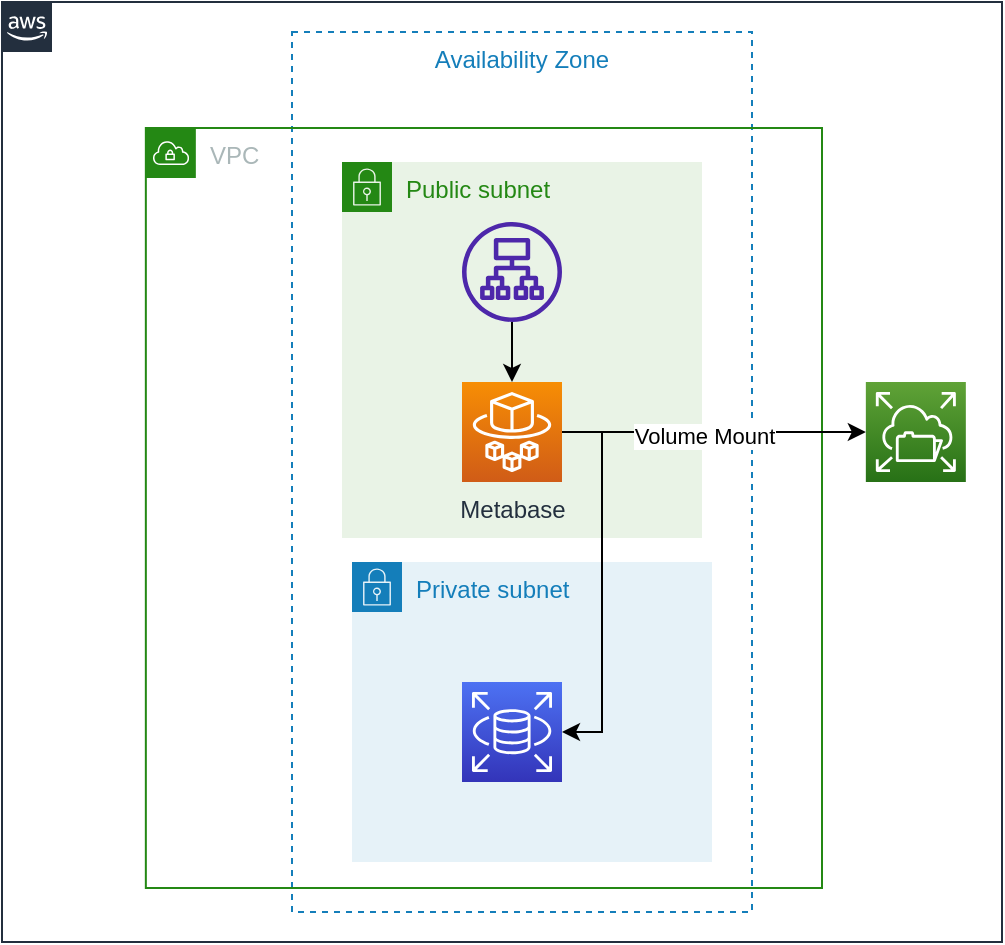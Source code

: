 <mxfile version="21.3.6" type="google">
  <diagram name="ページ1" id="kJfeLwzU3vaUO_G7qNxj">
    <mxGraphModel grid="1" page="1" gridSize="10" guides="1" tooltips="1" connect="1" arrows="1" fold="1" pageScale="1" pageWidth="827" pageHeight="1169" math="0" shadow="0">
      <root>
        <mxCell id="0" />
        <mxCell id="1" parent="0" />
        <mxCell id="no8VEZSoFctjOCj8Hx2h-1" value="" style="points=[[0,0],[0.25,0],[0.5,0],[0.75,0],[1,0],[1,0.25],[1,0.5],[1,0.75],[1,1],[0.75,1],[0.5,1],[0.25,1],[0,1],[0,0.75],[0,0.5],[0,0.25]];outlineConnect=0;gradientColor=none;html=1;whiteSpace=wrap;fontSize=12;fontStyle=0;container=0;pointerEvents=0;collapsible=0;recursiveResize=0;shape=mxgraph.aws4.group;grIcon=mxgraph.aws4.group_aws_cloud_alt;strokeColor=#232F3E;fillColor=none;verticalAlign=top;align=left;spacingLeft=30;fontColor=#232F3E;dashed=0;" vertex="1" parent="1">
          <mxGeometry x="560" y="80" width="500" height="470" as="geometry" />
        </mxCell>
        <mxCell id="no8VEZSoFctjOCj8Hx2h-6" value="Availability Zone" style="fillColor=none;strokeColor=#147EBA;dashed=1;verticalAlign=top;fontStyle=0;fontColor=#147EBA;whiteSpace=wrap;html=1;" vertex="1" parent="1">
          <mxGeometry x="705" y="95" width="230" height="440" as="geometry" />
        </mxCell>
        <mxCell id="no8VEZSoFctjOCj8Hx2h-4" value="Public subnet" style="points=[[0,0],[0.25,0],[0.5,0],[0.75,0],[1,0],[1,0.25],[1,0.5],[1,0.75],[1,1],[0.75,1],[0.5,1],[0.25,1],[0,1],[0,0.75],[0,0.5],[0,0.25]];outlineConnect=0;gradientColor=none;html=1;whiteSpace=wrap;fontSize=12;fontStyle=0;container=1;pointerEvents=0;collapsible=0;recursiveResize=0;shape=mxgraph.aws4.group;grIcon=mxgraph.aws4.group_security_group;grStroke=0;strokeColor=#248814;fillColor=#E9F3E6;verticalAlign=top;align=left;spacingLeft=30;fontColor=#248814;dashed=0;" vertex="1" parent="1">
          <mxGeometry x="730" y="160" width="180" height="188" as="geometry" />
        </mxCell>
        <mxCell id="no8VEZSoFctjOCj8Hx2h-18" value="" style="sketch=0;outlineConnect=0;fontColor=#232F3E;gradientColor=none;fillColor=#4D27AA;strokeColor=none;dashed=0;verticalLabelPosition=bottom;verticalAlign=top;align=center;html=1;fontSize=12;fontStyle=0;aspect=fixed;pointerEvents=1;shape=mxgraph.aws4.application_load_balancer;" vertex="1" parent="no8VEZSoFctjOCj8Hx2h-4">
          <mxGeometry x="60" y="30" width="50" height="50" as="geometry" />
        </mxCell>
        <mxCell id="no8VEZSoFctjOCj8Hx2h-5" value="Private subnet" style="points=[[0,0],[0.25,0],[0.5,0],[0.75,0],[1,0],[1,0.25],[1,0.5],[1,0.75],[1,1],[0.75,1],[0.5,1],[0.25,1],[0,1],[0,0.75],[0,0.5],[0,0.25]];outlineConnect=0;gradientColor=none;html=1;whiteSpace=wrap;fontSize=12;fontStyle=0;container=1;pointerEvents=0;collapsible=0;recursiveResize=0;shape=mxgraph.aws4.group;grIcon=mxgraph.aws4.group_security_group;grStroke=0;strokeColor=#147EBA;fillColor=#E6F2F8;verticalAlign=top;align=left;spacingLeft=30;fontColor=#147EBA;dashed=0;" vertex="1" parent="1">
          <mxGeometry x="735" y="360" width="180" height="150" as="geometry" />
        </mxCell>
        <mxCell id="no8VEZSoFctjOCj8Hx2h-20" value="" style="sketch=0;points=[[0,0,0],[0.25,0,0],[0.5,0,0],[0.75,0,0],[1,0,0],[0,1,0],[0.25,1,0],[0.5,1,0],[0.75,1,0],[1,1,0],[0,0.25,0],[0,0.5,0],[0,0.75,0],[1,0.25,0],[1,0.5,0],[1,0.75,0]];outlineConnect=0;fontColor=#232F3E;gradientColor=#4D72F3;gradientDirection=north;fillColor=#3334B9;strokeColor=#ffffff;dashed=0;verticalLabelPosition=bottom;verticalAlign=top;align=center;html=1;fontSize=12;fontStyle=0;aspect=fixed;shape=mxgraph.aws4.resourceIcon;resIcon=mxgraph.aws4.rds;" vertex="1" parent="no8VEZSoFctjOCj8Hx2h-5">
          <mxGeometry x="55" y="60" width="50" height="50" as="geometry" />
        </mxCell>
        <mxCell id="no8VEZSoFctjOCj8Hx2h-3" value="VPC" style="points=[[0,0],[0.25,0],[0.5,0],[0.75,0],[1,0],[1,0.25],[1,0.5],[1,0.75],[1,1],[0.75,1],[0.5,1],[0.25,1],[0,1],[0,0.75],[0,0.5],[0,0.25]];outlineConnect=0;gradientColor=none;html=1;whiteSpace=wrap;fontSize=12;fontStyle=0;container=1;pointerEvents=0;collapsible=0;recursiveResize=0;shape=mxgraph.aws4.group;grIcon=mxgraph.aws4.group_vpc;strokeColor=#248814;fillColor=none;verticalAlign=top;align=left;spacingLeft=30;fontColor=#AAB7B8;dashed=0;" vertex="1" parent="1">
          <mxGeometry x="631.92" y="143" width="338.08" height="380" as="geometry" />
        </mxCell>
        <mxCell id="no8VEZSoFctjOCj8Hx2h-19" value="Metabase" style="sketch=0;points=[[0,0,0],[0.25,0,0],[0.5,0,0],[0.75,0,0],[1,0,0],[0,1,0],[0.25,1,0],[0.5,1,0],[0.75,1,0],[1,1,0],[0,0.25,0],[0,0.5,0],[0,0.75,0],[1,0.25,0],[1,0.5,0],[1,0.75,0]];outlineConnect=0;fontColor=#232F3E;gradientColor=#F78E04;gradientDirection=north;fillColor=#D05C17;strokeColor=#ffffff;dashed=0;verticalLabelPosition=bottom;verticalAlign=top;align=center;html=1;fontSize=12;fontStyle=0;aspect=fixed;shape=mxgraph.aws4.resourceIcon;resIcon=mxgraph.aws4.fargate;" vertex="1" parent="no8VEZSoFctjOCj8Hx2h-3">
          <mxGeometry x="158.08" y="127" width="50" height="50" as="geometry" />
        </mxCell>
        <mxCell id="no8VEZSoFctjOCj8Hx2h-23" value="" style="sketch=0;points=[[0,0,0],[0.25,0,0],[0.5,0,0],[0.75,0,0],[1,0,0],[0,1,0],[0.25,1,0],[0.5,1,0],[0.75,1,0],[1,1,0],[0,0.25,0],[0,0.5,0],[0,0.75,0],[1,0.25,0],[1,0.5,0],[1,0.75,0]];outlineConnect=0;fontColor=#232F3E;gradientColor=#60A337;gradientDirection=north;fillColor=#277116;strokeColor=#ffffff;dashed=0;verticalLabelPosition=bottom;verticalAlign=top;align=center;html=1;fontSize=12;fontStyle=0;aspect=fixed;shape=mxgraph.aws4.resourceIcon;resIcon=mxgraph.aws4.elastic_file_system;" vertex="1" parent="1">
          <mxGeometry x="991.92" y="270" width="50" height="50" as="geometry" />
        </mxCell>
        <mxCell id="no8VEZSoFctjOCj8Hx2h-26" style="edgeStyle=orthogonalEdgeStyle;rounded=0;orthogonalLoop=1;jettySize=auto;html=1;entryX=1;entryY=0.5;entryDx=0;entryDy=0;entryPerimeter=0;" edge="1" parent="1" source="no8VEZSoFctjOCj8Hx2h-19" target="no8VEZSoFctjOCj8Hx2h-20">
          <mxGeometry relative="1" as="geometry">
            <Array as="points">
              <mxPoint x="860" y="295" />
              <mxPoint x="860" y="445" />
            </Array>
          </mxGeometry>
        </mxCell>
        <mxCell id="no8VEZSoFctjOCj8Hx2h-27" style="edgeStyle=orthogonalEdgeStyle;rounded=0;orthogonalLoop=1;jettySize=auto;html=1;" edge="1" parent="1" source="no8VEZSoFctjOCj8Hx2h-18" target="no8VEZSoFctjOCj8Hx2h-19">
          <mxGeometry relative="1" as="geometry" />
        </mxCell>
        <mxCell id="no8VEZSoFctjOCj8Hx2h-29" style="edgeStyle=orthogonalEdgeStyle;rounded=0;orthogonalLoop=1;jettySize=auto;html=1;entryX=0;entryY=0.5;entryDx=0;entryDy=0;entryPerimeter=0;" edge="1" parent="1" source="no8VEZSoFctjOCj8Hx2h-19" target="no8VEZSoFctjOCj8Hx2h-23">
          <mxGeometry relative="1" as="geometry">
            <Array as="points">
              <mxPoint x="960" y="295" />
              <mxPoint x="960" y="295" />
            </Array>
          </mxGeometry>
        </mxCell>
        <mxCell id="no8VEZSoFctjOCj8Hx2h-30" value="Volume Mount" style="edgeLabel;html=1;align=center;verticalAlign=middle;resizable=0;points=[];" connectable="0" vertex="1" parent="no8VEZSoFctjOCj8Hx2h-29">
          <mxGeometry x="-0.086" y="-2" relative="1" as="geometry">
            <mxPoint x="1" as="offset" />
          </mxGeometry>
        </mxCell>
      </root>
    </mxGraphModel>
  </diagram>
</mxfile>
